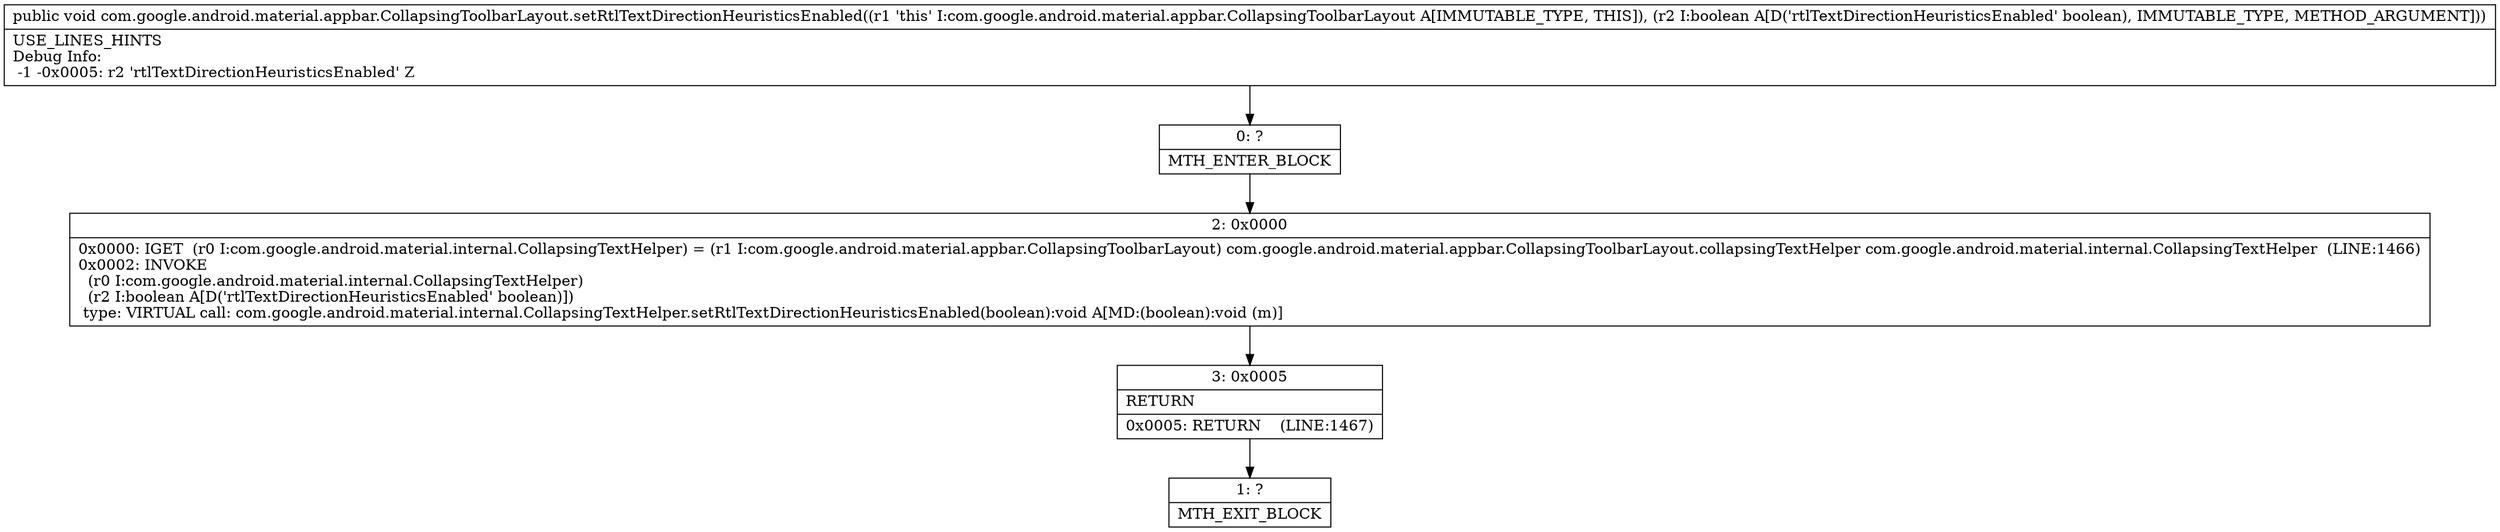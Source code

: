 digraph "CFG forcom.google.android.material.appbar.CollapsingToolbarLayout.setRtlTextDirectionHeuristicsEnabled(Z)V" {
Node_0 [shape=record,label="{0\:\ ?|MTH_ENTER_BLOCK\l}"];
Node_2 [shape=record,label="{2\:\ 0x0000|0x0000: IGET  (r0 I:com.google.android.material.internal.CollapsingTextHelper) = (r1 I:com.google.android.material.appbar.CollapsingToolbarLayout) com.google.android.material.appbar.CollapsingToolbarLayout.collapsingTextHelper com.google.android.material.internal.CollapsingTextHelper  (LINE:1466)\l0x0002: INVOKE  \l  (r0 I:com.google.android.material.internal.CollapsingTextHelper)\l  (r2 I:boolean A[D('rtlTextDirectionHeuristicsEnabled' boolean)])\l type: VIRTUAL call: com.google.android.material.internal.CollapsingTextHelper.setRtlTextDirectionHeuristicsEnabled(boolean):void A[MD:(boolean):void (m)]\l}"];
Node_3 [shape=record,label="{3\:\ 0x0005|RETURN\l|0x0005: RETURN    (LINE:1467)\l}"];
Node_1 [shape=record,label="{1\:\ ?|MTH_EXIT_BLOCK\l}"];
MethodNode[shape=record,label="{public void com.google.android.material.appbar.CollapsingToolbarLayout.setRtlTextDirectionHeuristicsEnabled((r1 'this' I:com.google.android.material.appbar.CollapsingToolbarLayout A[IMMUTABLE_TYPE, THIS]), (r2 I:boolean A[D('rtlTextDirectionHeuristicsEnabled' boolean), IMMUTABLE_TYPE, METHOD_ARGUMENT]))  | USE_LINES_HINTS\lDebug Info:\l  \-1 \-0x0005: r2 'rtlTextDirectionHeuristicsEnabled' Z\l}"];
MethodNode -> Node_0;Node_0 -> Node_2;
Node_2 -> Node_3;
Node_3 -> Node_1;
}

